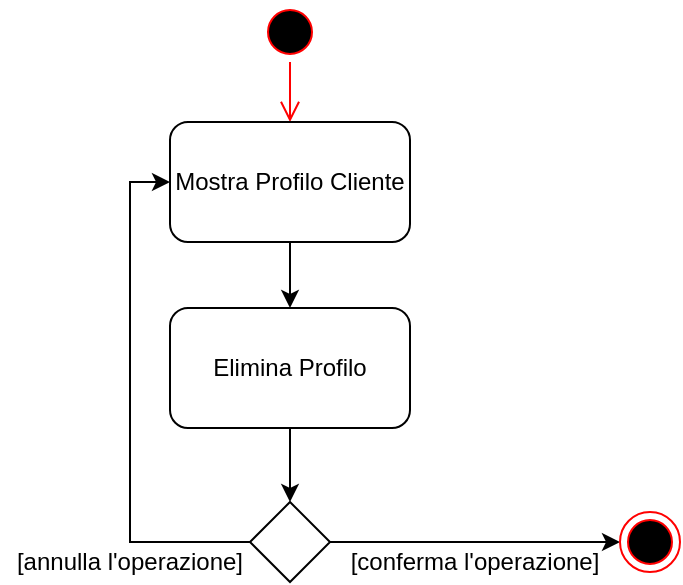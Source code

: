 <mxfile version="14.8.3" type="device"><diagram name="Page-1" id="e7e014a7-5840-1c2e-5031-d8a46d1fe8dd"><mxGraphModel dx="868" dy="482" grid="1" gridSize="10" guides="1" tooltips="1" connect="1" arrows="1" fold="1" page="1" pageScale="1" pageWidth="1169" pageHeight="826" background="none" math="0" shadow="0"><root><mxCell id="0"/><mxCell id="1" parent="0"/><mxCell id="bL1m94y93M9WlxFygE37-41" value="" style="ellipse;html=1;shape=startState;fillColor=#000000;strokeColor=#ff0000;" vertex="1" parent="1"><mxGeometry x="390" y="260" width="30" height="30" as="geometry"/></mxCell><mxCell id="bL1m94y93M9WlxFygE37-42" value="" style="edgeStyle=orthogonalEdgeStyle;html=1;verticalAlign=bottom;endArrow=open;endSize=8;strokeColor=#ff0000;" edge="1" source="bL1m94y93M9WlxFygE37-41" parent="1"><mxGeometry relative="1" as="geometry"><mxPoint x="405" y="320" as="targetPoint"/></mxGeometry></mxCell><mxCell id="bL1m94y93M9WlxFygE37-45" value="" style="edgeStyle=orthogonalEdgeStyle;rounded=0;orthogonalLoop=1;jettySize=auto;html=1;" edge="1" parent="1" source="bL1m94y93M9WlxFygE37-43" target="bL1m94y93M9WlxFygE37-44"><mxGeometry relative="1" as="geometry"/></mxCell><mxCell id="bL1m94y93M9WlxFygE37-43" value="Mostra Profilo Cliente" style="rounded=1;whiteSpace=wrap;html=1;" vertex="1" parent="1"><mxGeometry x="345" y="320" width="120" height="60" as="geometry"/></mxCell><mxCell id="bL1m94y93M9WlxFygE37-48" value="" style="edgeStyle=orthogonalEdgeStyle;rounded=0;orthogonalLoop=1;jettySize=auto;html=1;" edge="1" parent="1" source="bL1m94y93M9WlxFygE37-44" target="bL1m94y93M9WlxFygE37-46"><mxGeometry relative="1" as="geometry"/></mxCell><mxCell id="bL1m94y93M9WlxFygE37-44" value="Elimina Profilo" style="rounded=1;whiteSpace=wrap;html=1;" vertex="1" parent="1"><mxGeometry x="345" y="413" width="120" height="60" as="geometry"/></mxCell><mxCell id="bL1m94y93M9WlxFygE37-50" value="" style="edgeStyle=orthogonalEdgeStyle;rounded=0;orthogonalLoop=1;jettySize=auto;html=1;entryX=0;entryY=0.5;entryDx=0;entryDy=0;" edge="1" parent="1" source="bL1m94y93M9WlxFygE37-46" target="bL1m94y93M9WlxFygE37-43"><mxGeometry relative="1" as="geometry"><mxPoint x="305" y="530" as="targetPoint"/><Array as="points"><mxPoint x="325" y="530"/><mxPoint x="325" y="350"/></Array></mxGeometry></mxCell><mxCell id="bL1m94y93M9WlxFygE37-53" value="" style="edgeStyle=orthogonalEdgeStyle;rounded=0;orthogonalLoop=1;jettySize=auto;html=1;entryX=0;entryY=0.5;entryDx=0;entryDy=0;" edge="1" parent="1" source="bL1m94y93M9WlxFygE37-46" target="bL1m94y93M9WlxFygE37-54"><mxGeometry relative="1" as="geometry"><mxPoint x="540" y="530" as="targetPoint"/></mxGeometry></mxCell><mxCell id="bL1m94y93M9WlxFygE37-46" value="" style="rhombus;whiteSpace=wrap;html=1;" vertex="1" parent="1"><mxGeometry x="385" y="510" width="40" height="40" as="geometry"/></mxCell><mxCell id="bL1m94y93M9WlxFygE37-51" value="[annulla l'operazione]" style="text;html=1;strokeColor=none;fillColor=none;align=center;verticalAlign=middle;whiteSpace=wrap;rounded=0;" vertex="1" parent="1"><mxGeometry x="260" y="530" width="130" height="20" as="geometry"/></mxCell><mxCell id="bL1m94y93M9WlxFygE37-54" value="" style="ellipse;html=1;shape=endState;fillColor=#000000;strokeColor=#ff0000;" vertex="1" parent="1"><mxGeometry x="570" y="515" width="30" height="30" as="geometry"/></mxCell><mxCell id="bL1m94y93M9WlxFygE37-56" value="[conferma l'operazione]" style="text;html=1;strokeColor=none;fillColor=none;align=center;verticalAlign=middle;whiteSpace=wrap;rounded=0;" vertex="1" parent="1"><mxGeometry x="425" y="530" width="145" height="20" as="geometry"/></mxCell></root></mxGraphModel></diagram></mxfile>